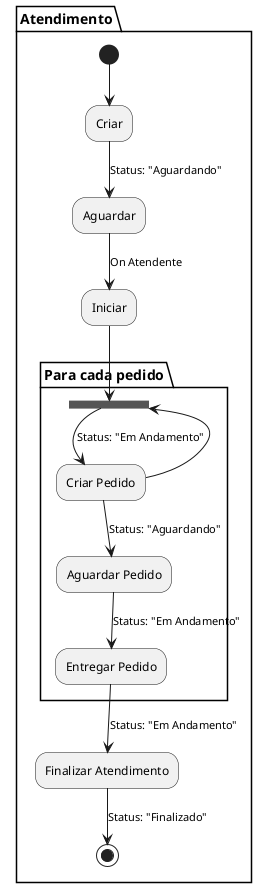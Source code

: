@startuml Atendimento State
partition Atendimento {
    (*) --> Criar 
    --> [Status: "Aguardando"] Aguardar
    --> [On Atendente] Iniciar
    partition "Para cada pedido" {
        --> ==InicioPedido==
        --> [Status: "Em Andamento"] Criar Pedido
        --> ==InicioPedido==
        "Criar Pedido" --> [Status: "Aguardando"] Aguardar Pedido
        --> [Status: "Em Andamento"] Entregar Pedido
        
    }
    --> [Status: "Em Andamento"] Finalizar Atendimento
    --> [Status: "Finalizado"] (*)
}
@enduml
